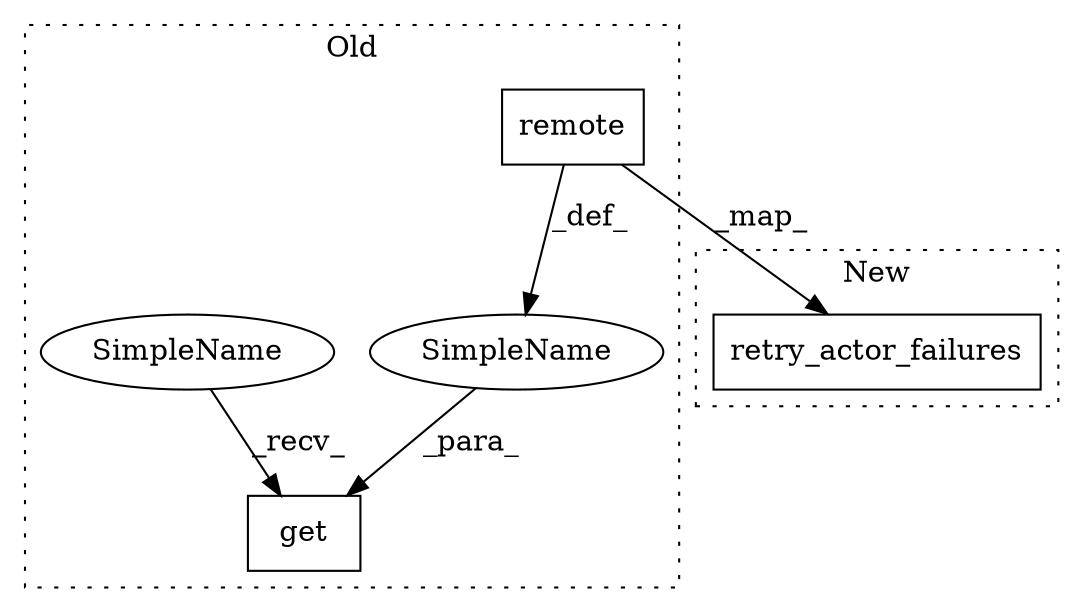 digraph G {
subgraph cluster0 {
1 [label="remote" a="32" s="1242" l="8" shape="box"];
3 [label="SimpleName" a="42" s="" l="" shape="ellipse"];
4 [label="get" a="32" s="1208,1250" l="4,1" shape="box"];
5 [label="SimpleName" a="42" s="1204" l="3" shape="ellipse"];
label = "Old";
style="dotted";
}
subgraph cluster1 {
2 [label="retry_actor_failures" a="32" s="1250,1300" l="21,1" shape="box"];
label = "New";
style="dotted";
}
1 -> 3 [label="_def_"];
1 -> 2 [label="_map_"];
3 -> 4 [label="_para_"];
5 -> 4 [label="_recv_"];
}